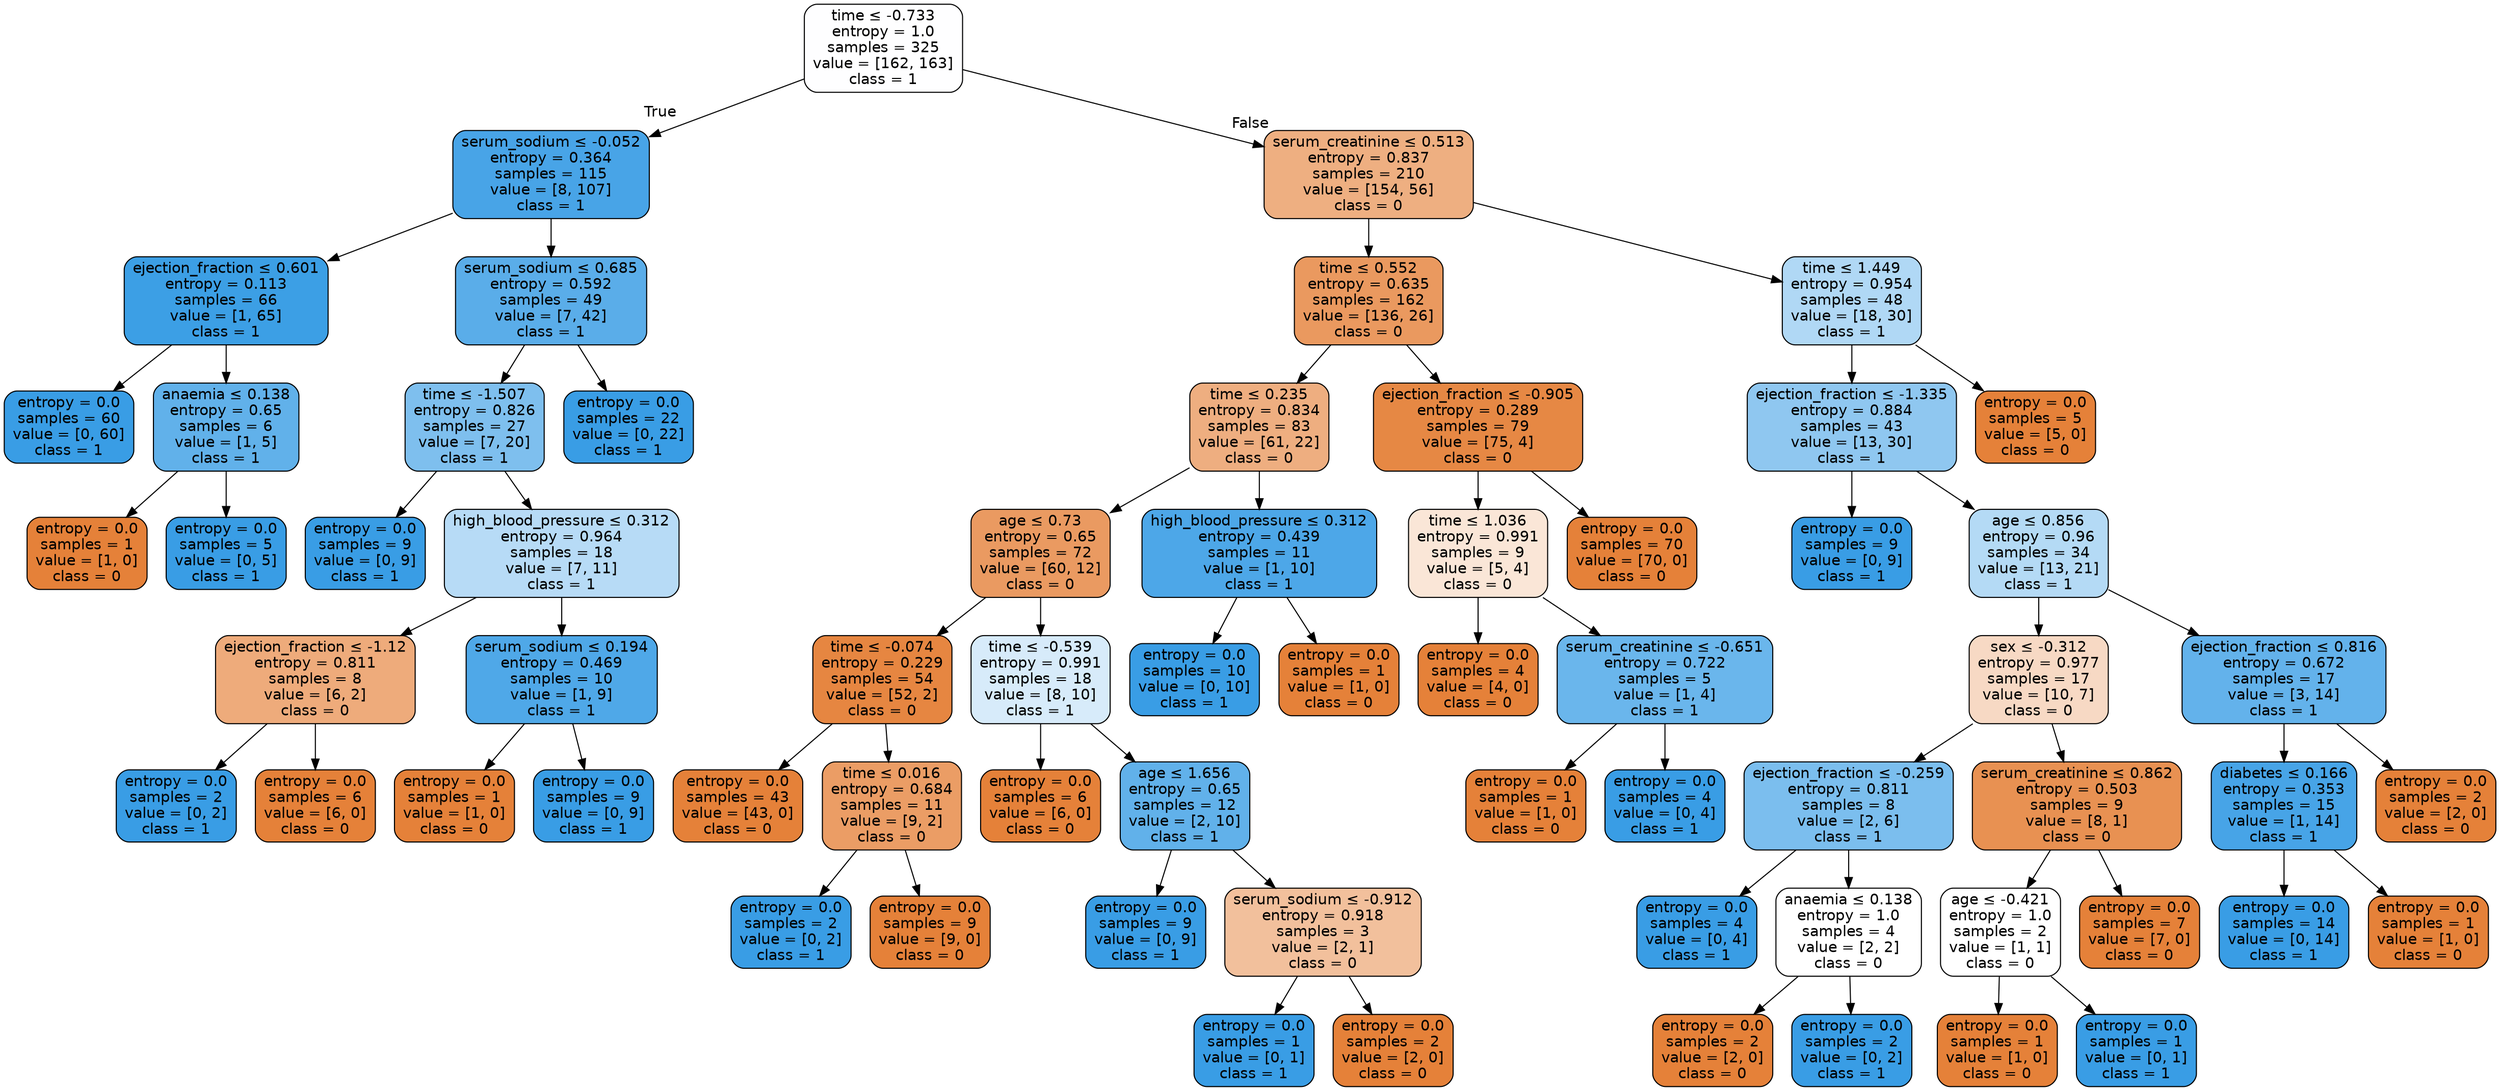 digraph Tree {
node [shape=box, style="filled, rounded", color="black", fontname=helvetica] ;
edge [fontname=helvetica] ;
0 [label=<time &le; -0.733<br/>entropy = 1.0<br/>samples = 325<br/>value = [162, 163]<br/>class = 1>, fillcolor="#fefeff"] ;
1 [label=<serum_sodium &le; -0.052<br/>entropy = 0.364<br/>samples = 115<br/>value = [8, 107]<br/>class = 1>, fillcolor="#48a4e7"] ;
0 -> 1 [labeldistance=2.5, labelangle=45, headlabel="True"] ;
2 [label=<ejection_fraction &le; 0.601<br/>entropy = 0.113<br/>samples = 66<br/>value = [1, 65]<br/>class = 1>, fillcolor="#3c9fe5"] ;
1 -> 2 ;
3 [label=<entropy = 0.0<br/>samples = 60<br/>value = [0, 60]<br/>class = 1>, fillcolor="#399de5"] ;
2 -> 3 ;
4 [label=<anaemia &le; 0.138<br/>entropy = 0.65<br/>samples = 6<br/>value = [1, 5]<br/>class = 1>, fillcolor="#61b1ea"] ;
2 -> 4 ;
5 [label=<entropy = 0.0<br/>samples = 1<br/>value = [1, 0]<br/>class = 0>, fillcolor="#e58139"] ;
4 -> 5 ;
6 [label=<entropy = 0.0<br/>samples = 5<br/>value = [0, 5]<br/>class = 1>, fillcolor="#399de5"] ;
4 -> 6 ;
7 [label=<serum_sodium &le; 0.685<br/>entropy = 0.592<br/>samples = 49<br/>value = [7, 42]<br/>class = 1>, fillcolor="#5aade9"] ;
1 -> 7 ;
8 [label=<time &le; -1.507<br/>entropy = 0.826<br/>samples = 27<br/>value = [7, 20]<br/>class = 1>, fillcolor="#7ebfee"] ;
7 -> 8 ;
9 [label=<entropy = 0.0<br/>samples = 9<br/>value = [0, 9]<br/>class = 1>, fillcolor="#399de5"] ;
8 -> 9 ;
10 [label=<high_blood_pressure &le; 0.312<br/>entropy = 0.964<br/>samples = 18<br/>value = [7, 11]<br/>class = 1>, fillcolor="#b7dbf6"] ;
8 -> 10 ;
11 [label=<ejection_fraction &le; -1.12<br/>entropy = 0.811<br/>samples = 8<br/>value = [6, 2]<br/>class = 0>, fillcolor="#eeab7b"] ;
10 -> 11 ;
12 [label=<entropy = 0.0<br/>samples = 2<br/>value = [0, 2]<br/>class = 1>, fillcolor="#399de5"] ;
11 -> 12 ;
13 [label=<entropy = 0.0<br/>samples = 6<br/>value = [6, 0]<br/>class = 0>, fillcolor="#e58139"] ;
11 -> 13 ;
14 [label=<serum_sodium &le; 0.194<br/>entropy = 0.469<br/>samples = 10<br/>value = [1, 9]<br/>class = 1>, fillcolor="#4fa8e8"] ;
10 -> 14 ;
15 [label=<entropy = 0.0<br/>samples = 1<br/>value = [1, 0]<br/>class = 0>, fillcolor="#e58139"] ;
14 -> 15 ;
16 [label=<entropy = 0.0<br/>samples = 9<br/>value = [0, 9]<br/>class = 1>, fillcolor="#399de5"] ;
14 -> 16 ;
17 [label=<entropy = 0.0<br/>samples = 22<br/>value = [0, 22]<br/>class = 1>, fillcolor="#399de5"] ;
7 -> 17 ;
18 [label=<serum_creatinine &le; 0.513<br/>entropy = 0.837<br/>samples = 210<br/>value = [154, 56]<br/>class = 0>, fillcolor="#eeaf81"] ;
0 -> 18 [labeldistance=2.5, labelangle=-45, headlabel="False"] ;
19 [label=<time &le; 0.552<br/>entropy = 0.635<br/>samples = 162<br/>value = [136, 26]<br/>class = 0>, fillcolor="#ea995f"] ;
18 -> 19 ;
20 [label=<time &le; 0.235<br/>entropy = 0.834<br/>samples = 83<br/>value = [61, 22]<br/>class = 0>, fillcolor="#eeae80"] ;
19 -> 20 ;
21 [label=<age &le; 0.73<br/>entropy = 0.65<br/>samples = 72<br/>value = [60, 12]<br/>class = 0>, fillcolor="#ea9a61"] ;
20 -> 21 ;
22 [label=<time &le; -0.074<br/>entropy = 0.229<br/>samples = 54<br/>value = [52, 2]<br/>class = 0>, fillcolor="#e68641"] ;
21 -> 22 ;
23 [label=<entropy = 0.0<br/>samples = 43<br/>value = [43, 0]<br/>class = 0>, fillcolor="#e58139"] ;
22 -> 23 ;
24 [label=<time &le; 0.016<br/>entropy = 0.684<br/>samples = 11<br/>value = [9, 2]<br/>class = 0>, fillcolor="#eb9d65"] ;
22 -> 24 ;
25 [label=<entropy = 0.0<br/>samples = 2<br/>value = [0, 2]<br/>class = 1>, fillcolor="#399de5"] ;
24 -> 25 ;
26 [label=<entropy = 0.0<br/>samples = 9<br/>value = [9, 0]<br/>class = 0>, fillcolor="#e58139"] ;
24 -> 26 ;
27 [label=<time &le; -0.539<br/>entropy = 0.991<br/>samples = 18<br/>value = [8, 10]<br/>class = 1>, fillcolor="#d7ebfa"] ;
21 -> 27 ;
28 [label=<entropy = 0.0<br/>samples = 6<br/>value = [6, 0]<br/>class = 0>, fillcolor="#e58139"] ;
27 -> 28 ;
29 [label=<age &le; 1.656<br/>entropy = 0.65<br/>samples = 12<br/>value = [2, 10]<br/>class = 1>, fillcolor="#61b1ea"] ;
27 -> 29 ;
30 [label=<entropy = 0.0<br/>samples = 9<br/>value = [0, 9]<br/>class = 1>, fillcolor="#399de5"] ;
29 -> 30 ;
31 [label=<serum_sodium &le; -0.912<br/>entropy = 0.918<br/>samples = 3<br/>value = [2, 1]<br/>class = 0>, fillcolor="#f2c09c"] ;
29 -> 31 ;
32 [label=<entropy = 0.0<br/>samples = 1<br/>value = [0, 1]<br/>class = 1>, fillcolor="#399de5"] ;
31 -> 32 ;
33 [label=<entropy = 0.0<br/>samples = 2<br/>value = [2, 0]<br/>class = 0>, fillcolor="#e58139"] ;
31 -> 33 ;
34 [label=<high_blood_pressure &le; 0.312<br/>entropy = 0.439<br/>samples = 11<br/>value = [1, 10]<br/>class = 1>, fillcolor="#4da7e8"] ;
20 -> 34 ;
35 [label=<entropy = 0.0<br/>samples = 10<br/>value = [0, 10]<br/>class = 1>, fillcolor="#399de5"] ;
34 -> 35 ;
36 [label=<entropy = 0.0<br/>samples = 1<br/>value = [1, 0]<br/>class = 0>, fillcolor="#e58139"] ;
34 -> 36 ;
37 [label=<ejection_fraction &le; -0.905<br/>entropy = 0.289<br/>samples = 79<br/>value = [75, 4]<br/>class = 0>, fillcolor="#e68844"] ;
19 -> 37 ;
38 [label=<time &le; 1.036<br/>entropy = 0.991<br/>samples = 9<br/>value = [5, 4]<br/>class = 0>, fillcolor="#fae6d7"] ;
37 -> 38 ;
39 [label=<entropy = 0.0<br/>samples = 4<br/>value = [4, 0]<br/>class = 0>, fillcolor="#e58139"] ;
38 -> 39 ;
40 [label=<serum_creatinine &le; -0.651<br/>entropy = 0.722<br/>samples = 5<br/>value = [1, 4]<br/>class = 1>, fillcolor="#6ab6ec"] ;
38 -> 40 ;
41 [label=<entropy = 0.0<br/>samples = 1<br/>value = [1, 0]<br/>class = 0>, fillcolor="#e58139"] ;
40 -> 41 ;
42 [label=<entropy = 0.0<br/>samples = 4<br/>value = [0, 4]<br/>class = 1>, fillcolor="#399de5"] ;
40 -> 42 ;
43 [label=<entropy = 0.0<br/>samples = 70<br/>value = [70, 0]<br/>class = 0>, fillcolor="#e58139"] ;
37 -> 43 ;
44 [label=<time &le; 1.449<br/>entropy = 0.954<br/>samples = 48<br/>value = [18, 30]<br/>class = 1>, fillcolor="#b0d8f5"] ;
18 -> 44 ;
45 [label=<ejection_fraction &le; -1.335<br/>entropy = 0.884<br/>samples = 43<br/>value = [13, 30]<br/>class = 1>, fillcolor="#8fc7f0"] ;
44 -> 45 ;
46 [label=<entropy = 0.0<br/>samples = 9<br/>value = [0, 9]<br/>class = 1>, fillcolor="#399de5"] ;
45 -> 46 ;
47 [label=<age &le; 0.856<br/>entropy = 0.96<br/>samples = 34<br/>value = [13, 21]<br/>class = 1>, fillcolor="#b4daf5"] ;
45 -> 47 ;
48 [label=<sex &le; -0.312<br/>entropy = 0.977<br/>samples = 17<br/>value = [10, 7]<br/>class = 0>, fillcolor="#f7d9c4"] ;
47 -> 48 ;
49 [label=<ejection_fraction &le; -0.259<br/>entropy = 0.811<br/>samples = 8<br/>value = [2, 6]<br/>class = 1>, fillcolor="#7bbeee"] ;
48 -> 49 ;
50 [label=<entropy = 0.0<br/>samples = 4<br/>value = [0, 4]<br/>class = 1>, fillcolor="#399de5"] ;
49 -> 50 ;
51 [label=<anaemia &le; 0.138<br/>entropy = 1.0<br/>samples = 4<br/>value = [2, 2]<br/>class = 0>, fillcolor="#ffffff"] ;
49 -> 51 ;
52 [label=<entropy = 0.0<br/>samples = 2<br/>value = [2, 0]<br/>class = 0>, fillcolor="#e58139"] ;
51 -> 52 ;
53 [label=<entropy = 0.0<br/>samples = 2<br/>value = [0, 2]<br/>class = 1>, fillcolor="#399de5"] ;
51 -> 53 ;
54 [label=<serum_creatinine &le; 0.862<br/>entropy = 0.503<br/>samples = 9<br/>value = [8, 1]<br/>class = 0>, fillcolor="#e89152"] ;
48 -> 54 ;
55 [label=<age &le; -0.421<br/>entropy = 1.0<br/>samples = 2<br/>value = [1, 1]<br/>class = 0>, fillcolor="#ffffff"] ;
54 -> 55 ;
56 [label=<entropy = 0.0<br/>samples = 1<br/>value = [1, 0]<br/>class = 0>, fillcolor="#e58139"] ;
55 -> 56 ;
57 [label=<entropy = 0.0<br/>samples = 1<br/>value = [0, 1]<br/>class = 1>, fillcolor="#399de5"] ;
55 -> 57 ;
58 [label=<entropy = 0.0<br/>samples = 7<br/>value = [7, 0]<br/>class = 0>, fillcolor="#e58139"] ;
54 -> 58 ;
59 [label=<ejection_fraction &le; 0.816<br/>entropy = 0.672<br/>samples = 17<br/>value = [3, 14]<br/>class = 1>, fillcolor="#63b2eb"] ;
47 -> 59 ;
60 [label=<diabetes &le; 0.166<br/>entropy = 0.353<br/>samples = 15<br/>value = [1, 14]<br/>class = 1>, fillcolor="#47a4e7"] ;
59 -> 60 ;
61 [label=<entropy = 0.0<br/>samples = 14<br/>value = [0, 14]<br/>class = 1>, fillcolor="#399de5"] ;
60 -> 61 ;
62 [label=<entropy = 0.0<br/>samples = 1<br/>value = [1, 0]<br/>class = 0>, fillcolor="#e58139"] ;
60 -> 62 ;
63 [label=<entropy = 0.0<br/>samples = 2<br/>value = [2, 0]<br/>class = 0>, fillcolor="#e58139"] ;
59 -> 63 ;
64 [label=<entropy = 0.0<br/>samples = 5<br/>value = [5, 0]<br/>class = 0>, fillcolor="#e58139"] ;
44 -> 64 ;
}